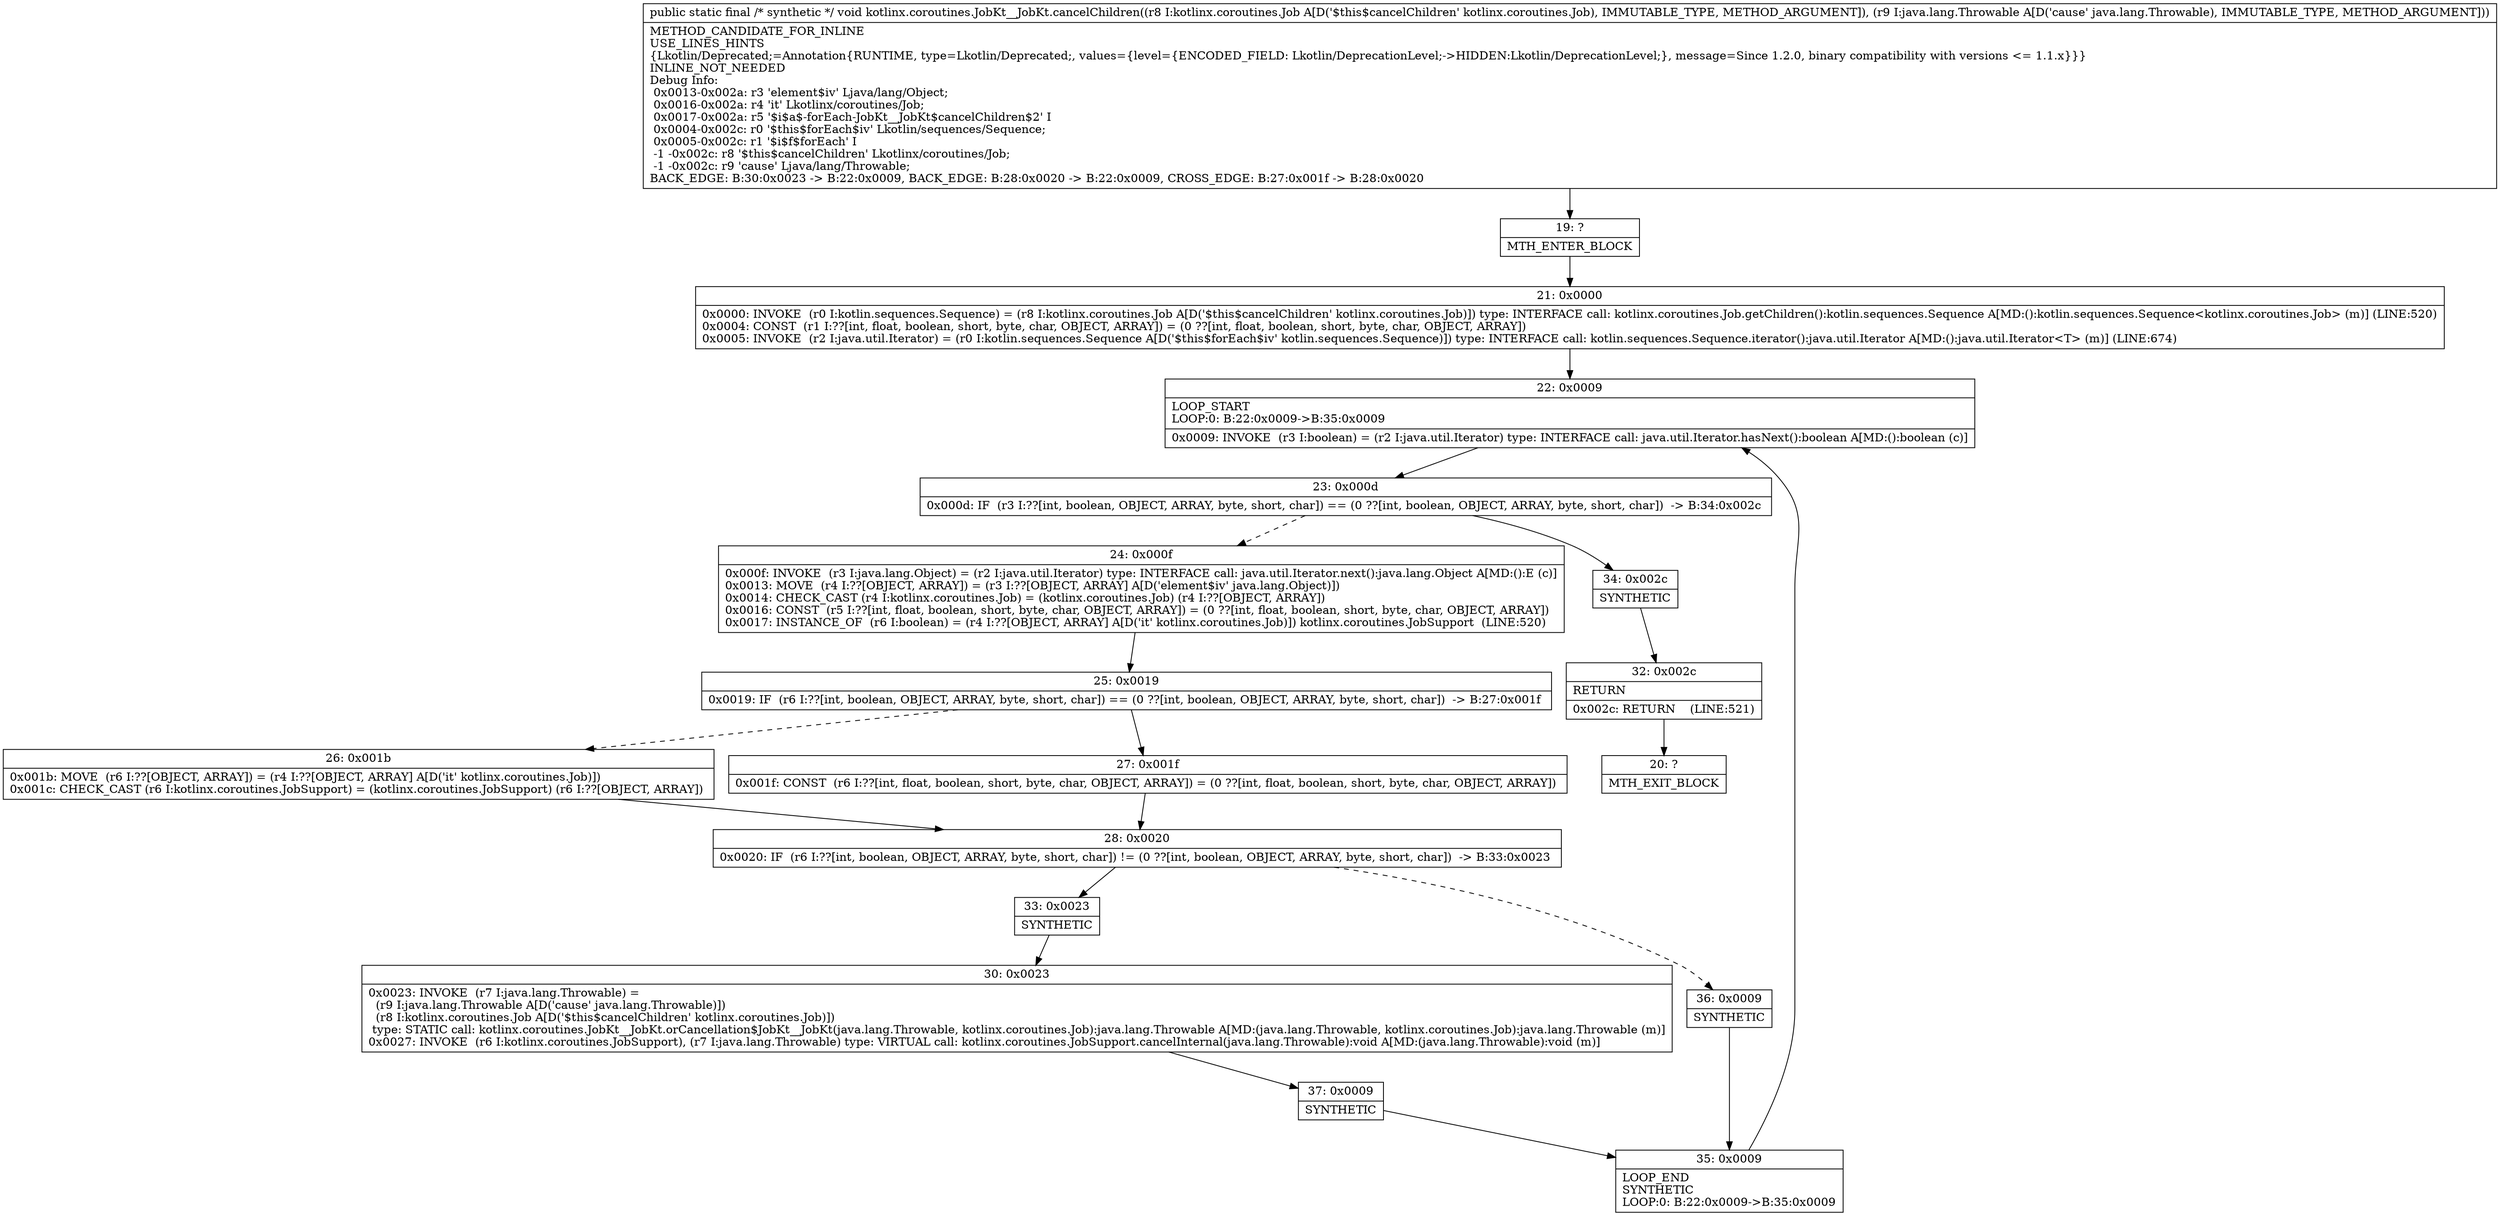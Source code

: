digraph "CFG forkotlinx.coroutines.JobKt__JobKt.cancelChildren(Lkotlinx\/coroutines\/Job;Ljava\/lang\/Throwable;)V" {
Node_19 [shape=record,label="{19\:\ ?|MTH_ENTER_BLOCK\l}"];
Node_21 [shape=record,label="{21\:\ 0x0000|0x0000: INVOKE  (r0 I:kotlin.sequences.Sequence) = (r8 I:kotlinx.coroutines.Job A[D('$this$cancelChildren' kotlinx.coroutines.Job)]) type: INTERFACE call: kotlinx.coroutines.Job.getChildren():kotlin.sequences.Sequence A[MD:():kotlin.sequences.Sequence\<kotlinx.coroutines.Job\> (m)] (LINE:520)\l0x0004: CONST  (r1 I:??[int, float, boolean, short, byte, char, OBJECT, ARRAY]) = (0 ??[int, float, boolean, short, byte, char, OBJECT, ARRAY]) \l0x0005: INVOKE  (r2 I:java.util.Iterator) = (r0 I:kotlin.sequences.Sequence A[D('$this$forEach$iv' kotlin.sequences.Sequence)]) type: INTERFACE call: kotlin.sequences.Sequence.iterator():java.util.Iterator A[MD:():java.util.Iterator\<T\> (m)] (LINE:674)\l}"];
Node_22 [shape=record,label="{22\:\ 0x0009|LOOP_START\lLOOP:0: B:22:0x0009\-\>B:35:0x0009\l|0x0009: INVOKE  (r3 I:boolean) = (r2 I:java.util.Iterator) type: INTERFACE call: java.util.Iterator.hasNext():boolean A[MD:():boolean (c)]\l}"];
Node_23 [shape=record,label="{23\:\ 0x000d|0x000d: IF  (r3 I:??[int, boolean, OBJECT, ARRAY, byte, short, char]) == (0 ??[int, boolean, OBJECT, ARRAY, byte, short, char])  \-\> B:34:0x002c \l}"];
Node_24 [shape=record,label="{24\:\ 0x000f|0x000f: INVOKE  (r3 I:java.lang.Object) = (r2 I:java.util.Iterator) type: INTERFACE call: java.util.Iterator.next():java.lang.Object A[MD:():E (c)]\l0x0013: MOVE  (r4 I:??[OBJECT, ARRAY]) = (r3 I:??[OBJECT, ARRAY] A[D('element$iv' java.lang.Object)]) \l0x0014: CHECK_CAST (r4 I:kotlinx.coroutines.Job) = (kotlinx.coroutines.Job) (r4 I:??[OBJECT, ARRAY]) \l0x0016: CONST  (r5 I:??[int, float, boolean, short, byte, char, OBJECT, ARRAY]) = (0 ??[int, float, boolean, short, byte, char, OBJECT, ARRAY]) \l0x0017: INSTANCE_OF  (r6 I:boolean) = (r4 I:??[OBJECT, ARRAY] A[D('it' kotlinx.coroutines.Job)]) kotlinx.coroutines.JobSupport  (LINE:520)\l}"];
Node_25 [shape=record,label="{25\:\ 0x0019|0x0019: IF  (r6 I:??[int, boolean, OBJECT, ARRAY, byte, short, char]) == (0 ??[int, boolean, OBJECT, ARRAY, byte, short, char])  \-\> B:27:0x001f \l}"];
Node_26 [shape=record,label="{26\:\ 0x001b|0x001b: MOVE  (r6 I:??[OBJECT, ARRAY]) = (r4 I:??[OBJECT, ARRAY] A[D('it' kotlinx.coroutines.Job)]) \l0x001c: CHECK_CAST (r6 I:kotlinx.coroutines.JobSupport) = (kotlinx.coroutines.JobSupport) (r6 I:??[OBJECT, ARRAY]) \l}"];
Node_28 [shape=record,label="{28\:\ 0x0020|0x0020: IF  (r6 I:??[int, boolean, OBJECT, ARRAY, byte, short, char]) != (0 ??[int, boolean, OBJECT, ARRAY, byte, short, char])  \-\> B:33:0x0023 \l}"];
Node_33 [shape=record,label="{33\:\ 0x0023|SYNTHETIC\l}"];
Node_30 [shape=record,label="{30\:\ 0x0023|0x0023: INVOKE  (r7 I:java.lang.Throwable) = \l  (r9 I:java.lang.Throwable A[D('cause' java.lang.Throwable)])\l  (r8 I:kotlinx.coroutines.Job A[D('$this$cancelChildren' kotlinx.coroutines.Job)])\l type: STATIC call: kotlinx.coroutines.JobKt__JobKt.orCancellation$JobKt__JobKt(java.lang.Throwable, kotlinx.coroutines.Job):java.lang.Throwable A[MD:(java.lang.Throwable, kotlinx.coroutines.Job):java.lang.Throwable (m)]\l0x0027: INVOKE  (r6 I:kotlinx.coroutines.JobSupport), (r7 I:java.lang.Throwable) type: VIRTUAL call: kotlinx.coroutines.JobSupport.cancelInternal(java.lang.Throwable):void A[MD:(java.lang.Throwable):void (m)]\l}"];
Node_37 [shape=record,label="{37\:\ 0x0009|SYNTHETIC\l}"];
Node_35 [shape=record,label="{35\:\ 0x0009|LOOP_END\lSYNTHETIC\lLOOP:0: B:22:0x0009\-\>B:35:0x0009\l}"];
Node_36 [shape=record,label="{36\:\ 0x0009|SYNTHETIC\l}"];
Node_27 [shape=record,label="{27\:\ 0x001f|0x001f: CONST  (r6 I:??[int, float, boolean, short, byte, char, OBJECT, ARRAY]) = (0 ??[int, float, boolean, short, byte, char, OBJECT, ARRAY]) \l}"];
Node_34 [shape=record,label="{34\:\ 0x002c|SYNTHETIC\l}"];
Node_32 [shape=record,label="{32\:\ 0x002c|RETURN\l|0x002c: RETURN    (LINE:521)\l}"];
Node_20 [shape=record,label="{20\:\ ?|MTH_EXIT_BLOCK\l}"];
MethodNode[shape=record,label="{public static final \/* synthetic *\/ void kotlinx.coroutines.JobKt__JobKt.cancelChildren((r8 I:kotlinx.coroutines.Job A[D('$this$cancelChildren' kotlinx.coroutines.Job), IMMUTABLE_TYPE, METHOD_ARGUMENT]), (r9 I:java.lang.Throwable A[D('cause' java.lang.Throwable), IMMUTABLE_TYPE, METHOD_ARGUMENT]))  | METHOD_CANDIDATE_FOR_INLINE\lUSE_LINES_HINTS\l\{Lkotlin\/Deprecated;=Annotation\{RUNTIME, type=Lkotlin\/Deprecated;, values=\{level=\{ENCODED_FIELD: Lkotlin\/DeprecationLevel;\-\>HIDDEN:Lkotlin\/DeprecationLevel;\}, message=Since 1.2.0, binary compatibility with versions \<= 1.1.x\}\}\}\lINLINE_NOT_NEEDED\lDebug Info:\l  0x0013\-0x002a: r3 'element$iv' Ljava\/lang\/Object;\l  0x0016\-0x002a: r4 'it' Lkotlinx\/coroutines\/Job;\l  0x0017\-0x002a: r5 '$i$a$\-forEach\-JobKt__JobKt$cancelChildren$2' I\l  0x0004\-0x002c: r0 '$this$forEach$iv' Lkotlin\/sequences\/Sequence;\l  0x0005\-0x002c: r1 '$i$f$forEach' I\l  \-1 \-0x002c: r8 '$this$cancelChildren' Lkotlinx\/coroutines\/Job;\l  \-1 \-0x002c: r9 'cause' Ljava\/lang\/Throwable;\lBACK_EDGE: B:30:0x0023 \-\> B:22:0x0009, BACK_EDGE: B:28:0x0020 \-\> B:22:0x0009, CROSS_EDGE: B:27:0x001f \-\> B:28:0x0020\l}"];
MethodNode -> Node_19;Node_19 -> Node_21;
Node_21 -> Node_22;
Node_22 -> Node_23;
Node_23 -> Node_24[style=dashed];
Node_23 -> Node_34;
Node_24 -> Node_25;
Node_25 -> Node_26[style=dashed];
Node_25 -> Node_27;
Node_26 -> Node_28;
Node_28 -> Node_33;
Node_28 -> Node_36[style=dashed];
Node_33 -> Node_30;
Node_30 -> Node_37;
Node_37 -> Node_35;
Node_35 -> Node_22;
Node_36 -> Node_35;
Node_27 -> Node_28;
Node_34 -> Node_32;
Node_32 -> Node_20;
}


